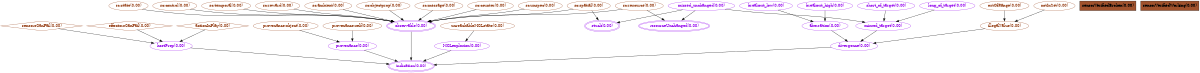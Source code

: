 digraph indications {
  size="8,10"
  "sensorsCanFail(0.00)" [shape=diamond,color=sienna,fontcolor=sienna];
  "effectorsCanFail(0.00)" [shape=diamond,color=sienna,fontcolor=sienna];
  "actionInPlay(0.00)" [shape=diamond,color=sienna,fontcolor=sienna];
  "hostProp(0.00)" [shape=ellipse,color=purple,fontcolor=purple];
  "provenance:object(0.00)" [shape=ellipse,color=sienna,fontcolor=sienna];
  "provenance:self(0.00)" [shape=ellipse,color=sienna,fontcolor=sienna];
  "provenance(0.00)" [shape=ellipse,color=purple,fontcolor=purple];
  "sc:state(0.00)" [shape=ellipse,color=sienna,fontcolor=sienna];
  "sc:control(0.00)" [shape=ellipse,color=sienna,fontcolor=sienna];
  "sc:spatial(0.00)" [shape=ellipse,color=sienna,fontcolor=sienna];
  "sc:temporal(0.00)" [shape=ellipse,color=sienna,fontcolor=sienna];
  "sc:resource(0.00)" [shape=ellipse,color=sienna,fontcolor=sienna];
  "sc:reward(0.00)" [shape=ellipse,color=sienna,fontcolor=sienna];
  "sc:ambient(0.00)" [shape=ellipse,color=sienna,fontcolor=sienna];
  "sc:objectprop(0.00)" [shape=ellipse,color=sienna,fontcolor=sienna];
  "sc:message(0.00)" [shape=ellipse,color=sienna,fontcolor=sienna];
  "sc:counter(0.00)" [shape=ellipse,color=sienna,fontcolor=sienna];
  "sc:unspec(0.00)" [shape=ellipse,color=sienna,fontcolor=sienna];
  "observable(0.00)" [shape=ellipse,color=purple,peripheries=2,fontcolor=purple];
  "indication(0.00)" [shape=ellipse,color=purple,peripheries=2,fontcolor=purple];
  "divergence(0.00)" [shape=ellipse,color=purple,fontcolor=purple];
  "aberration(0.00)" [shape=ellipse,color=purple,fontcolor=purple];
  "breakout_low(0.00)" [shape=ellipse,color=purple,fontcolor=purple];
  "breakout_high(0.00)" [shape=ellipse,color=purple,fontcolor=purple];
  "missed_target(0.00)" [shape=ellipse,color=purple,fontcolor=purple];
  "short_of_target(0.00)" [shape=ellipse,color=purple,fontcolor=purple];
  "long_of_target(0.00)" [shape=ellipse,color=purple,fontcolor=purple];
  "missed_unchanged(0.00)" [shape=ellipse,color=purple,fontcolor=purple];
  "outOfRange(0.00)" [shape=ellipse,color=sienna,fontcolor=sienna];
  "notInSet(0.00)" [shape=ellipse,color=sienna,fontcolor=sienna];
  "illegalValue(0.00)" [shape=ellipse,color=sienna,fontcolor=sienna];
  "unreachableMCLstate(0.00)" [shape=ellipse,color=sienna,fontcolor=sienna];
  "MCLexplosion(0.00)" [shape=ellipse,color=purple,fontcolor=purple];
  "resourceUnchanged(0.00)" [shape=ellipse,color=purple,peripheries=2,fontcolor=purple];
  "stuck(0.00)" [shape=ellipse,color=purple,peripheries=2,fontcolor=purple];
  "sensorVerifiedBroken(0.00)" [shape=rectangle,style=filled,fillcolor=sienna];
  "sensorVerifiedWorking(0.00)" [shape=rectangle,style=filled,fillcolor=sienna];
  "sensorsCanFail(0.00)" -> "hostProp(0.00)";
  "effectorsCanFail(0.00)" -> "hostProp(0.00)";
  "actionInPlay(0.00)" -> "hostProp(0.00)";
  "provenance:self(0.00)" -> "provenance(0.00)";
  "provenance:object(0.00)" -> "provenance(0.00)";
  "sc:state(0.00)" -> "observable(0.00)";
  "sc:control(0.00)" -> "observable(0.00)";
  "sc:spatial(0.00)" -> "observable(0.00)";
  "sc:temporal(0.00)" -> "observable(0.00)";
  "sc:resource(0.00)" -> "observable(0.00)";
  "sc:reward(0.00)" -> "observable(0.00)";
  "sc:ambient(0.00)" -> "observable(0.00)";
  "sc:objectprop(0.00)" -> "observable(0.00)";
  "sc:message(0.00)" -> "observable(0.00)";
  "sc:counter(0.00)" -> "observable(0.00)";
  "sc:unspec(0.00)" -> "observable(0.00)";
  "provenance(0.00)" -> "indication(0.00)";
  "observable(0.00)" -> "indication(0.00)";
  "divergence(0.00)" -> "indication(0.00)";
  "hostProp(0.00)" -> "indication(0.00)";
  "MCLexplosion(0.00)" -> "indication(0.00)";
  "aberration(0.00)" -> "divergence(0.00)";
  "missed_target(0.00)" -> "divergence(0.00)";
  "illegalValue(0.00)" -> "divergence(0.00)";
  "breakout_low(0.00)" -> "aberration(0.00)";
  "breakout_high(0.00)" -> "aberration(0.00)";
  "missed_unchanged(0.00)" -> "missed_target(0.00)";
  "short_of_target(0.00)" -> "missed_target(0.00)";
  "long_of_target(0.00)" -> "missed_target(0.00)";
  "outOfRange(0.00)" -> "illegalValue(0.00)";
  "notInSet(0.00)" -> "illegalValue(0.00)";
  "unreachableMCLstate(0.00)" -> "MCLexplosion(0.00)";
  "sc:resource(0.00)" -> "resourceUnchanged(0.00)";
  "missed_unchanged(0.00)" -> "resourceUnchanged(0.00)";
  "sc:spatial(0.00)" -> "stuck(0.00)";
  "missed_unchanged(0.00)" -> "stuck(0.00)";
}
